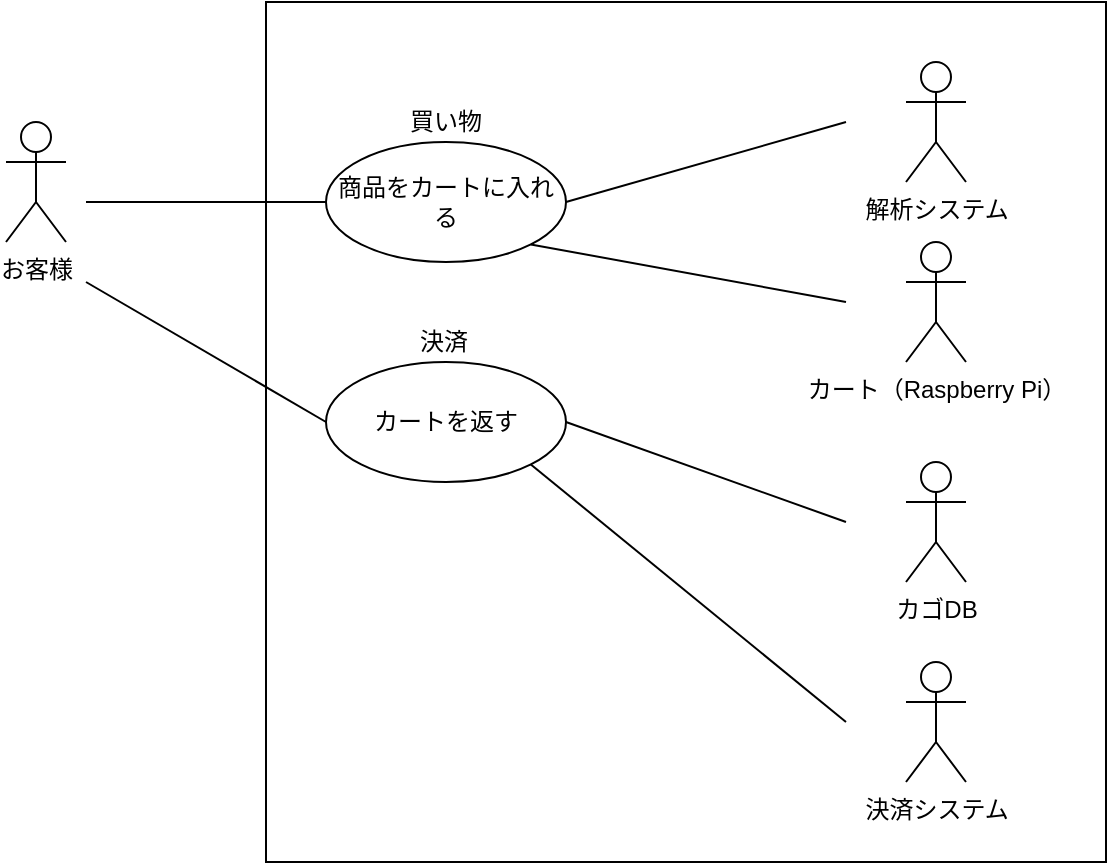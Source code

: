 <mxfile type="device" version="12.5.3"><diagram id="njlq3Z2JnN10kW3G0Xcr" name="ページ1"><mxGraphModel grid="1" shadow="0" math="0" pageHeight="1169" pageWidth="827" pageScale="1" page="1" fold="1" arrows="1" connect="1" tooltips="1" guides="1" gridSize="10" dy="952" dx="1422"><root><mxCell id="0"/><mxCell id="1" parent="0"/><mxCell id="zP1B4naLCpNAfWIvEKQl-33" value="" parent="1" vertex="1" style="rounded=0;whiteSpace=wrap;html=1;fillColor=none;"><mxGeometry as="geometry" height="430" width="420" y="320" x="290"/></mxCell><mxCell id="zP1B4naLCpNAfWIvEKQl-1" value="お客様" parent="1" vertex="1" style="shape=umlActor;verticalLabelPosition=bottom;labelBackgroundColor=#ffffff;verticalAlign=top;html=1;outlineConnect=0;"><mxGeometry as="geometry" height="60" width="30" y="380" x="160"/></mxCell><mxCell id="x1EqzgjBWOIGNT26sjTk-5" parent="1" style="edgeStyle=none;rounded=0;orthogonalLoop=1;jettySize=auto;html=1;exitX=0;exitY=0.5;exitDx=0;exitDy=0;endArrow=none;endFill=0;" edge="1" source="zP1B4naLCpNAfWIvEKQl-6"><mxGeometry as="geometry" relative="1"><mxPoint as="targetPoint" y="460" x="200"/></mxGeometry></mxCell><mxCell id="x1EqzgjBWOIGNT26sjTk-9" parent="1" style="edgeStyle=none;rounded=0;orthogonalLoop=1;jettySize=auto;html=1;exitX=1;exitY=0.5;exitDx=0;exitDy=0;endArrow=none;endFill=0;" edge="1" source="zP1B4naLCpNAfWIvEKQl-6"><mxGeometry as="geometry" relative="1"><mxPoint as="targetPoint" y="580" x="580"/></mxGeometry></mxCell><mxCell id="x1EqzgjBWOIGNT26sjTk-10" parent="1" style="edgeStyle=none;rounded=0;orthogonalLoop=1;jettySize=auto;html=1;exitX=1;exitY=1;exitDx=0;exitDy=0;endArrow=none;endFill=0;" edge="1" source="zP1B4naLCpNAfWIvEKQl-6"><mxGeometry as="geometry" relative="1"><mxPoint as="targetPoint" y="680" x="580"/></mxGeometry></mxCell><mxCell id="zP1B4naLCpNAfWIvEKQl-6" value="カートを返す" parent="1" vertex="1" style="ellipse;whiteSpace=wrap;html=1;"><mxGeometry as="geometry" height="60" width="120" y="500" x="320"/></mxCell><mxCell id="zP1B4naLCpNAfWIvEKQl-21" parent="1" style="edgeStyle=none;rounded=0;orthogonalLoop=1;jettySize=auto;html=1;exitX=1;exitY=0.5;exitDx=0;exitDy=0;endArrow=none;endFill=0;" edge="1" source="zP1B4naLCpNAfWIvEKQl-8"><mxGeometry as="geometry" relative="1"><mxPoint as="targetPoint" y="380" x="580"/></mxGeometry></mxCell><mxCell id="x1EqzgjBWOIGNT26sjTk-4" parent="1" style="edgeStyle=none;rounded=0;orthogonalLoop=1;jettySize=auto;html=1;exitX=0;exitY=0.5;exitDx=0;exitDy=0;endArrow=none;endFill=0;" edge="1" source="zP1B4naLCpNAfWIvEKQl-8"><mxGeometry as="geometry" relative="1"><mxPoint as="targetPoint" y="420" x="200"/></mxGeometry></mxCell><mxCell id="x1EqzgjBWOIGNT26sjTk-8" parent="1" style="edgeStyle=none;rounded=0;orthogonalLoop=1;jettySize=auto;html=1;exitX=1;exitY=1;exitDx=0;exitDy=0;endArrow=none;endFill=0;" edge="1" source="zP1B4naLCpNAfWIvEKQl-8"><mxGeometry as="geometry" relative="1"><mxPoint as="targetPoint" y="470" x="580"/></mxGeometry></mxCell><mxCell id="zP1B4naLCpNAfWIvEKQl-8" value="商品をカートに入れる" parent="1" vertex="1" style="ellipse;whiteSpace=wrap;html=1;"><mxGeometry as="geometry" height="60" width="120" y="390" x="320"/></mxCell><mxCell id="zP1B4naLCpNAfWIvEKQl-14" value="決済システム" parent="1" vertex="1" style="shape=umlActor;verticalLabelPosition=bottom;labelBackgroundColor=#ffffff;verticalAlign=top;html=1;outlineConnect=0;"><mxGeometry as="geometry" height="60" width="30" y="650" x="610"/></mxCell><mxCell id="zP1B4naLCpNAfWIvEKQl-18" value="解析システム" parent="1" vertex="1" style="shape=umlActor;verticalLabelPosition=bottom;labelBackgroundColor=#ffffff;verticalAlign=top;html=1;outlineConnect=0;"><mxGeometry as="geometry" height="60" width="30" y="350" x="610"/></mxCell><mxCell id="zP1B4naLCpNAfWIvEKQl-20" value="カート（Raspberry Pi）" parent="1" vertex="1" style="shape=umlActor;verticalLabelPosition=bottom;labelBackgroundColor=#ffffff;verticalAlign=top;html=1;outlineConnect=0;"><mxGeometry as="geometry" height="60" width="30" y="440" x="610"/></mxCell><mxCell id="x1EqzgjBWOIGNT26sjTk-2" value="カゴDB" parent="1" vertex="1" style="shape=umlActor;verticalLabelPosition=bottom;labelBackgroundColor=#ffffff;verticalAlign=top;html=1;outlineConnect=0;"><mxGeometry as="geometry" height="60" width="30" y="550" x="610"/></mxCell><mxCell id="VO5lWnl5spNZ1Ja8hSKt-3" value="買い物" parent="1" vertex="1" style="text;html=1;resizable=0;points=[];autosize=1;align=left;verticalAlign=top;spacingTop=-4;"><mxGeometry as="geometry" height="20" width="50" y="370" x="360"/></mxCell><mxCell id="VO5lWnl5spNZ1Ja8hSKt-4" value="決済" parent="1" vertex="1" style="text;html=1;resizable=0;points=[];autosize=1;align=left;verticalAlign=top;spacingTop=-4;"><mxGeometry as="geometry" height="20" width="40" y="480" x="365"/></mxCell></root></mxGraphModel></diagram></mxfile>